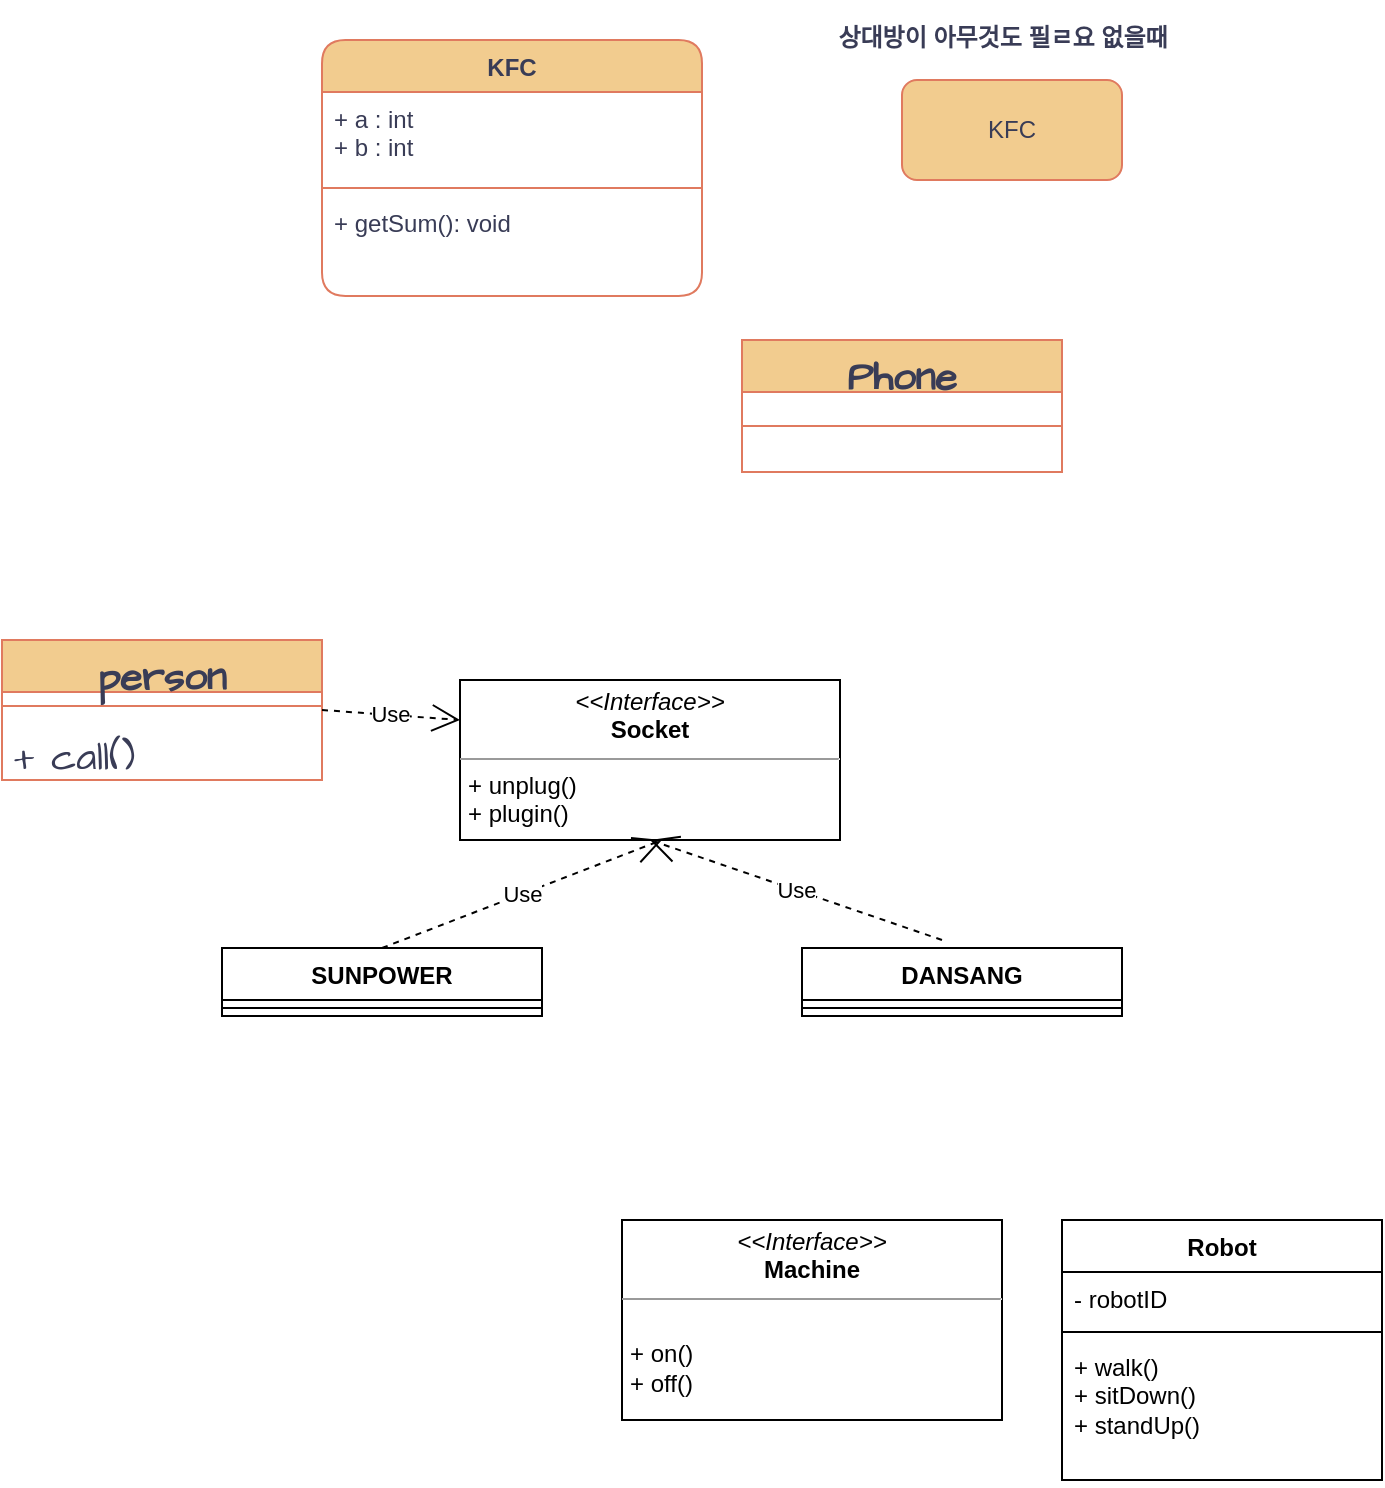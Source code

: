 <mxfile version="21.7.4" type="github">
  <diagram name="페이지-1" id="O6EgEGlpj5qzUfe3q8SD">
    <mxGraphModel dx="1970" dy="1033" grid="1" gridSize="10" guides="1" tooltips="1" connect="1" arrows="1" fold="1" page="1" pageScale="1" pageWidth="827" pageHeight="1169" math="0" shadow="0">
      <root>
        <mxCell id="0" />
        <mxCell id="1" parent="0" />
        <mxCell id="GfM695xJ7s-t8oRBYt7t-1" value="KFC" style="swimlane;fontStyle=1;align=center;verticalAlign=top;childLayout=stackLayout;horizontal=1;startSize=26;horizontalStack=0;resizeParent=1;resizeParentMax=0;resizeLast=0;collapsible=1;marginBottom=0;whiteSpace=wrap;html=1;labelBackgroundColor=none;fillColor=#F2CC8F;strokeColor=#E07A5F;fontColor=#393C56;rounded=1;" vertex="1" parent="1">
          <mxGeometry x="250" y="50" width="190" height="128" as="geometry" />
        </mxCell>
        <mxCell id="GfM695xJ7s-t8oRBYt7t-2" value="+ a : int&lt;br&gt;+ b : int&lt;br&gt;" style="text;strokeColor=none;fillColor=none;align=left;verticalAlign=top;spacingLeft=4;spacingRight=4;overflow=hidden;rotatable=0;points=[[0,0.5],[1,0.5]];portConstraint=eastwest;whiteSpace=wrap;html=1;labelBackgroundColor=none;fontColor=#393C56;rounded=1;" vertex="1" parent="GfM695xJ7s-t8oRBYt7t-1">
          <mxGeometry y="26" width="190" height="44" as="geometry" />
        </mxCell>
        <mxCell id="GfM695xJ7s-t8oRBYt7t-3" value="" style="line;strokeWidth=1;fillColor=none;align=left;verticalAlign=middle;spacingTop=-1;spacingLeft=3;spacingRight=3;rotatable=0;labelPosition=right;points=[];portConstraint=eastwest;labelBackgroundColor=none;strokeColor=#E07A5F;fontColor=#393C56;rounded=1;" vertex="1" parent="GfM695xJ7s-t8oRBYt7t-1">
          <mxGeometry y="70" width="190" height="8" as="geometry" />
        </mxCell>
        <mxCell id="GfM695xJ7s-t8oRBYt7t-4" value="+ getSum(): void" style="text;strokeColor=none;fillColor=none;align=left;verticalAlign=top;spacingLeft=4;spacingRight=4;overflow=hidden;rotatable=0;points=[[0,0.5],[1,0.5]];portConstraint=eastwest;whiteSpace=wrap;html=1;labelBackgroundColor=none;fontColor=#393C56;rounded=1;" vertex="1" parent="GfM695xJ7s-t8oRBYt7t-1">
          <mxGeometry y="78" width="190" height="50" as="geometry" />
        </mxCell>
        <mxCell id="GfM695xJ7s-t8oRBYt7t-5" value="KFC" style="html=1;whiteSpace=wrap;labelBackgroundColor=none;fillColor=#F2CC8F;strokeColor=#E07A5F;fontColor=#393C56;rounded=1;" vertex="1" parent="1">
          <mxGeometry x="540" y="70" width="110" height="50" as="geometry" />
        </mxCell>
        <mxCell id="GfM695xJ7s-t8oRBYt7t-6" value="&lt;font style=&quot;font-size: 12px;&quot;&gt;상대방이 아무것도 필ㄹ요 없을때&lt;/font&gt;" style="text;strokeColor=none;fillColor=none;html=1;fontSize=24;fontStyle=1;verticalAlign=middle;align=center;labelBackgroundColor=none;fontColor=#393C56;rounded=1;" vertex="1" parent="1">
          <mxGeometry x="540" y="30" width="100" height="30" as="geometry" />
        </mxCell>
        <mxCell id="GfM695xJ7s-t8oRBYt7t-10" value="person" style="swimlane;fontStyle=1;align=center;verticalAlign=top;childLayout=stackLayout;horizontal=1;startSize=26;horizontalStack=0;resizeParent=1;resizeParentMax=0;resizeLast=0;collapsible=1;marginBottom=0;whiteSpace=wrap;html=1;hachureGap=4;strokeColor=#E07A5F;fontFamily=Architects Daughter;fontSource=https%3A%2F%2Ffonts.googleapis.com%2Fcss%3Ffamily%3DArchitects%2BDaughter;fontSize=20;fontColor=#393C56;fillColor=#F2CC8F;" vertex="1" parent="1">
          <mxGeometry x="90" y="350" width="160" height="70" as="geometry" />
        </mxCell>
        <mxCell id="GfM695xJ7s-t8oRBYt7t-12" value="" style="line;strokeWidth=1;fillColor=none;align=left;verticalAlign=middle;spacingTop=-1;spacingLeft=3;spacingRight=3;rotatable=0;labelPosition=right;points=[];portConstraint=eastwest;strokeColor=inherit;hachureGap=4;fontFamily=Architects Daughter;fontSource=https%3A%2F%2Ffonts.googleapis.com%2Fcss%3Ffamily%3DArchitects%2BDaughter;fontSize=20;fontColor=#393C56;" vertex="1" parent="GfM695xJ7s-t8oRBYt7t-10">
          <mxGeometry y="26" width="160" height="14" as="geometry" />
        </mxCell>
        <mxCell id="GfM695xJ7s-t8oRBYt7t-13" value="+ call()" style="text;strokeColor=none;fillColor=none;align=left;verticalAlign=top;spacingLeft=4;spacingRight=4;overflow=hidden;rotatable=0;points=[[0,0.5],[1,0.5]];portConstraint=eastwest;whiteSpace=wrap;html=1;fontSize=20;fontFamily=Architects Daughter;fontColor=#393C56;" vertex="1" parent="GfM695xJ7s-t8oRBYt7t-10">
          <mxGeometry y="40" width="160" height="30" as="geometry" />
        </mxCell>
        <mxCell id="GfM695xJ7s-t8oRBYt7t-14" value="Phone&lt;br&gt;" style="swimlane;fontStyle=1;align=center;verticalAlign=top;childLayout=stackLayout;horizontal=1;startSize=26;horizontalStack=0;resizeParent=1;resizeParentMax=0;resizeLast=0;collapsible=1;marginBottom=0;whiteSpace=wrap;html=1;hachureGap=4;strokeColor=#E07A5F;fontFamily=Architects Daughter;fontSource=https%3A%2F%2Ffonts.googleapis.com%2Fcss%3Ffamily%3DArchitects%2BDaughter;fontSize=20;fontColor=#393C56;fillColor=#F2CC8F;" vertex="1" parent="1">
          <mxGeometry x="460" y="200" width="160" height="66" as="geometry" />
        </mxCell>
        <mxCell id="GfM695xJ7s-t8oRBYt7t-16" value="" style="line;strokeWidth=1;fillColor=none;align=left;verticalAlign=middle;spacingTop=-1;spacingLeft=3;spacingRight=3;rotatable=0;labelPosition=right;points=[];portConstraint=eastwest;strokeColor=inherit;hachureGap=4;fontFamily=Architects Daughter;fontSource=https%3A%2F%2Ffonts.googleapis.com%2Fcss%3Ffamily%3DArchitects%2BDaughter;fontSize=20;fontColor=#393C56;" vertex="1" parent="GfM695xJ7s-t8oRBYt7t-14">
          <mxGeometry y="26" width="160" height="34" as="geometry" />
        </mxCell>
        <mxCell id="GfM695xJ7s-t8oRBYt7t-17" value="&lt;br&gt;" style="text;strokeColor=none;fillColor=none;align=left;verticalAlign=top;spacingLeft=4;spacingRight=4;overflow=hidden;rotatable=0;points=[[0,0.5],[1,0.5]];portConstraint=eastwest;whiteSpace=wrap;html=1;fontSize=20;fontFamily=Architects Daughter;fontColor=#393C56;" vertex="1" parent="GfM695xJ7s-t8oRBYt7t-14">
          <mxGeometry y="60" width="160" height="6" as="geometry" />
        </mxCell>
        <mxCell id="GfM695xJ7s-t8oRBYt7t-24" value="&lt;p style=&quot;margin:0px;margin-top:4px;text-align:center;&quot;&gt;&lt;i&gt;&amp;lt;&amp;lt;Interface&amp;gt;&amp;gt;&lt;/i&gt;&lt;br&gt;&lt;b&gt;Socket&lt;/b&gt;&lt;/p&gt;&lt;hr size=&quot;1&quot;&gt;&lt;p style=&quot;margin:0px;margin-left:4px;&quot;&gt;+ unplug()&lt;br&gt;+ plugin()&lt;/p&gt;&lt;hr size=&quot;1&quot;&gt;&lt;p style=&quot;margin:0px;margin-left:4px;&quot;&gt;&lt;br&gt;&lt;/p&gt;&lt;p style=&quot;margin:0px;margin-left:4px;&quot;&gt;&lt;br&gt;&lt;/p&gt;" style="verticalAlign=top;align=left;overflow=fill;fontSize=12;fontFamily=Helvetica;html=1;whiteSpace=wrap;" vertex="1" parent="1">
          <mxGeometry x="319" y="370" width="190" height="80" as="geometry" />
        </mxCell>
        <mxCell id="GfM695xJ7s-t8oRBYt7t-25" value="SUNPOWER" style="swimlane;fontStyle=1;align=center;verticalAlign=top;childLayout=stackLayout;horizontal=1;startSize=26;horizontalStack=0;resizeParent=1;resizeParentMax=0;resizeLast=0;collapsible=1;marginBottom=0;whiteSpace=wrap;html=1;" vertex="1" parent="1">
          <mxGeometry x="200" y="504" width="160" height="34" as="geometry" />
        </mxCell>
        <mxCell id="GfM695xJ7s-t8oRBYt7t-27" value="" style="line;strokeWidth=1;fillColor=none;align=left;verticalAlign=middle;spacingTop=-1;spacingLeft=3;spacingRight=3;rotatable=0;labelPosition=right;points=[];portConstraint=eastwest;strokeColor=inherit;" vertex="1" parent="GfM695xJ7s-t8oRBYt7t-25">
          <mxGeometry y="26" width="160" height="8" as="geometry" />
        </mxCell>
        <mxCell id="GfM695xJ7s-t8oRBYt7t-29" value="DANSANG&lt;br&gt;" style="swimlane;fontStyle=1;align=center;verticalAlign=top;childLayout=stackLayout;horizontal=1;startSize=26;horizontalStack=0;resizeParent=1;resizeParentMax=0;resizeLast=0;collapsible=1;marginBottom=0;whiteSpace=wrap;html=1;" vertex="1" parent="1">
          <mxGeometry x="490" y="504" width="160" height="34" as="geometry" />
        </mxCell>
        <mxCell id="GfM695xJ7s-t8oRBYt7t-30" value="" style="line;strokeWidth=1;fillColor=none;align=left;verticalAlign=middle;spacingTop=-1;spacingLeft=3;spacingRight=3;rotatable=0;labelPosition=right;points=[];portConstraint=eastwest;strokeColor=inherit;" vertex="1" parent="GfM695xJ7s-t8oRBYt7t-29">
          <mxGeometry y="26" width="160" height="8" as="geometry" />
        </mxCell>
        <mxCell id="GfM695xJ7s-t8oRBYt7t-33" value="Use" style="endArrow=open;endSize=12;dashed=1;html=1;rounded=0;entryX=0.5;entryY=1;entryDx=0;entryDy=0;" edge="1" parent="1" target="GfM695xJ7s-t8oRBYt7t-24">
          <mxGeometry width="160" relative="1" as="geometry">
            <mxPoint x="560" y="500" as="sourcePoint" />
            <mxPoint x="690" y="500" as="targetPoint" />
          </mxGeometry>
        </mxCell>
        <mxCell id="GfM695xJ7s-t8oRBYt7t-34" value="Use" style="endArrow=open;endSize=12;dashed=1;html=1;rounded=0;exitX=0.5;exitY=0;exitDx=0;exitDy=0;" edge="1" parent="1" source="GfM695xJ7s-t8oRBYt7t-25">
          <mxGeometry width="160" relative="1" as="geometry">
            <mxPoint x="476" y="520" as="sourcePoint" />
            <mxPoint x="420" y="450" as="targetPoint" />
          </mxGeometry>
        </mxCell>
        <mxCell id="GfM695xJ7s-t8oRBYt7t-35" value="Use" style="endArrow=open;endSize=12;dashed=1;html=1;rounded=0;entryX=0;entryY=0.25;entryDx=0;entryDy=0;exitX=1;exitY=0.5;exitDx=0;exitDy=0;" edge="1" parent="1" source="GfM695xJ7s-t8oRBYt7t-10" target="GfM695xJ7s-t8oRBYt7t-24">
          <mxGeometry width="160" relative="1" as="geometry">
            <mxPoint x="426" y="290" as="sourcePoint" />
            <mxPoint x="280" y="240" as="targetPoint" />
          </mxGeometry>
        </mxCell>
        <mxCell id="GfM695xJ7s-t8oRBYt7t-37" value="&lt;p style=&quot;margin:0px;margin-top:4px;text-align:center;&quot;&gt;&lt;i&gt;&amp;lt;&amp;lt;Interface&amp;gt;&amp;gt;&lt;/i&gt;&lt;br&gt;&lt;b&gt;Machine&lt;/b&gt;&lt;/p&gt;&lt;hr size=&quot;1&quot;&gt;&lt;p style=&quot;margin:0px;margin-left:4px;&quot;&gt;&lt;br&gt;&lt;/p&gt;&lt;p style=&quot;margin:0px;margin-left:4px;&quot;&gt;+ on()&lt;br&gt;+ off()&lt;/p&gt;" style="verticalAlign=top;align=left;overflow=fill;fontSize=12;fontFamily=Helvetica;html=1;whiteSpace=wrap;" vertex="1" parent="1">
          <mxGeometry x="400" y="640" width="190" height="100" as="geometry" />
        </mxCell>
        <mxCell id="GfM695xJ7s-t8oRBYt7t-38" value="Robot" style="swimlane;fontStyle=1;align=center;verticalAlign=top;childLayout=stackLayout;horizontal=1;startSize=26;horizontalStack=0;resizeParent=1;resizeParentMax=0;resizeLast=0;collapsible=1;marginBottom=0;whiteSpace=wrap;html=1;" vertex="1" parent="1">
          <mxGeometry x="620" y="640" width="160" height="130" as="geometry" />
        </mxCell>
        <mxCell id="GfM695xJ7s-t8oRBYt7t-39" value="- robotID" style="text;strokeColor=none;fillColor=none;align=left;verticalAlign=top;spacingLeft=4;spacingRight=4;overflow=hidden;rotatable=0;points=[[0,0.5],[1,0.5]];portConstraint=eastwest;whiteSpace=wrap;html=1;" vertex="1" parent="GfM695xJ7s-t8oRBYt7t-38">
          <mxGeometry y="26" width="160" height="26" as="geometry" />
        </mxCell>
        <mxCell id="GfM695xJ7s-t8oRBYt7t-40" value="" style="line;strokeWidth=1;fillColor=none;align=left;verticalAlign=middle;spacingTop=-1;spacingLeft=3;spacingRight=3;rotatable=0;labelPosition=right;points=[];portConstraint=eastwest;strokeColor=inherit;" vertex="1" parent="GfM695xJ7s-t8oRBYt7t-38">
          <mxGeometry y="52" width="160" height="8" as="geometry" />
        </mxCell>
        <mxCell id="GfM695xJ7s-t8oRBYt7t-41" value="+ walk()&lt;br&gt;+ sitDown()&lt;br&gt;+ standUp()" style="text;strokeColor=none;fillColor=none;align=left;verticalAlign=top;spacingLeft=4;spacingRight=4;overflow=hidden;rotatable=0;points=[[0,0.5],[1,0.5]];portConstraint=eastwest;whiteSpace=wrap;html=1;" vertex="1" parent="GfM695xJ7s-t8oRBYt7t-38">
          <mxGeometry y="60" width="160" height="70" as="geometry" />
        </mxCell>
      </root>
    </mxGraphModel>
  </diagram>
</mxfile>
